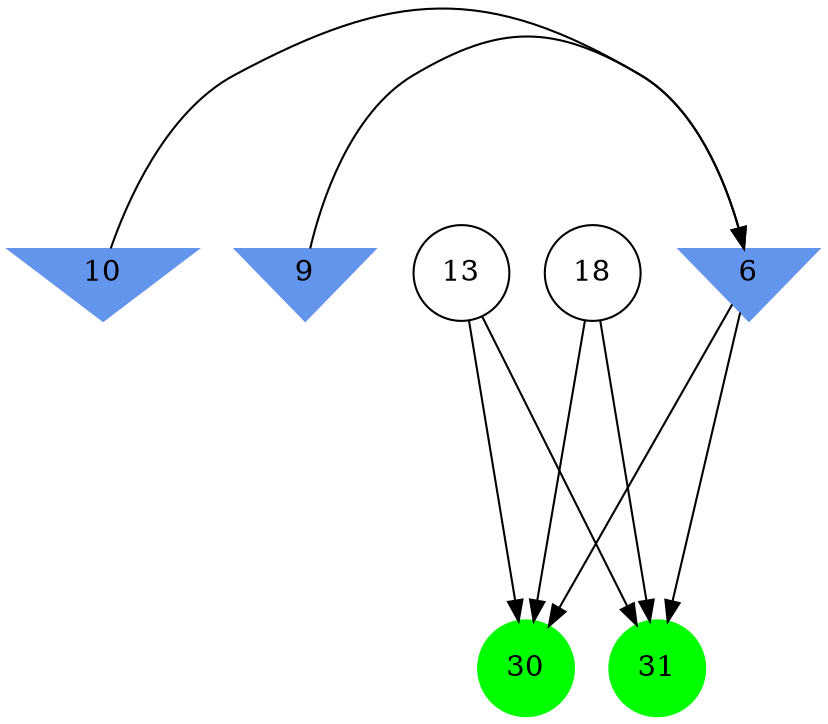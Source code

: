 digraph brain {
	ranksep=2.0;
	6 [shape=invtriangle,style=filled,color=cornflowerblue];
	9 [shape=invtriangle,style=filled,color=cornflowerblue];
	10 [shape=invtriangle,style=filled,color=cornflowerblue];
	13 [shape=circle,color=black];
	18 [shape=circle,color=black];
	30 [shape=circle,style=filled,color=green];
	31 [shape=circle,style=filled,color=green];
	6	->	31;
	6	->	30;
	13	->	31;
	13	->	30;
	18	->	31;
	18	->	30;
	10	->	6;
	9	->	6;
	{ rank=same; 6; 9; 10; }
	{ rank=same; 13; 18; }
	{ rank=same; 30; 31; }
}
